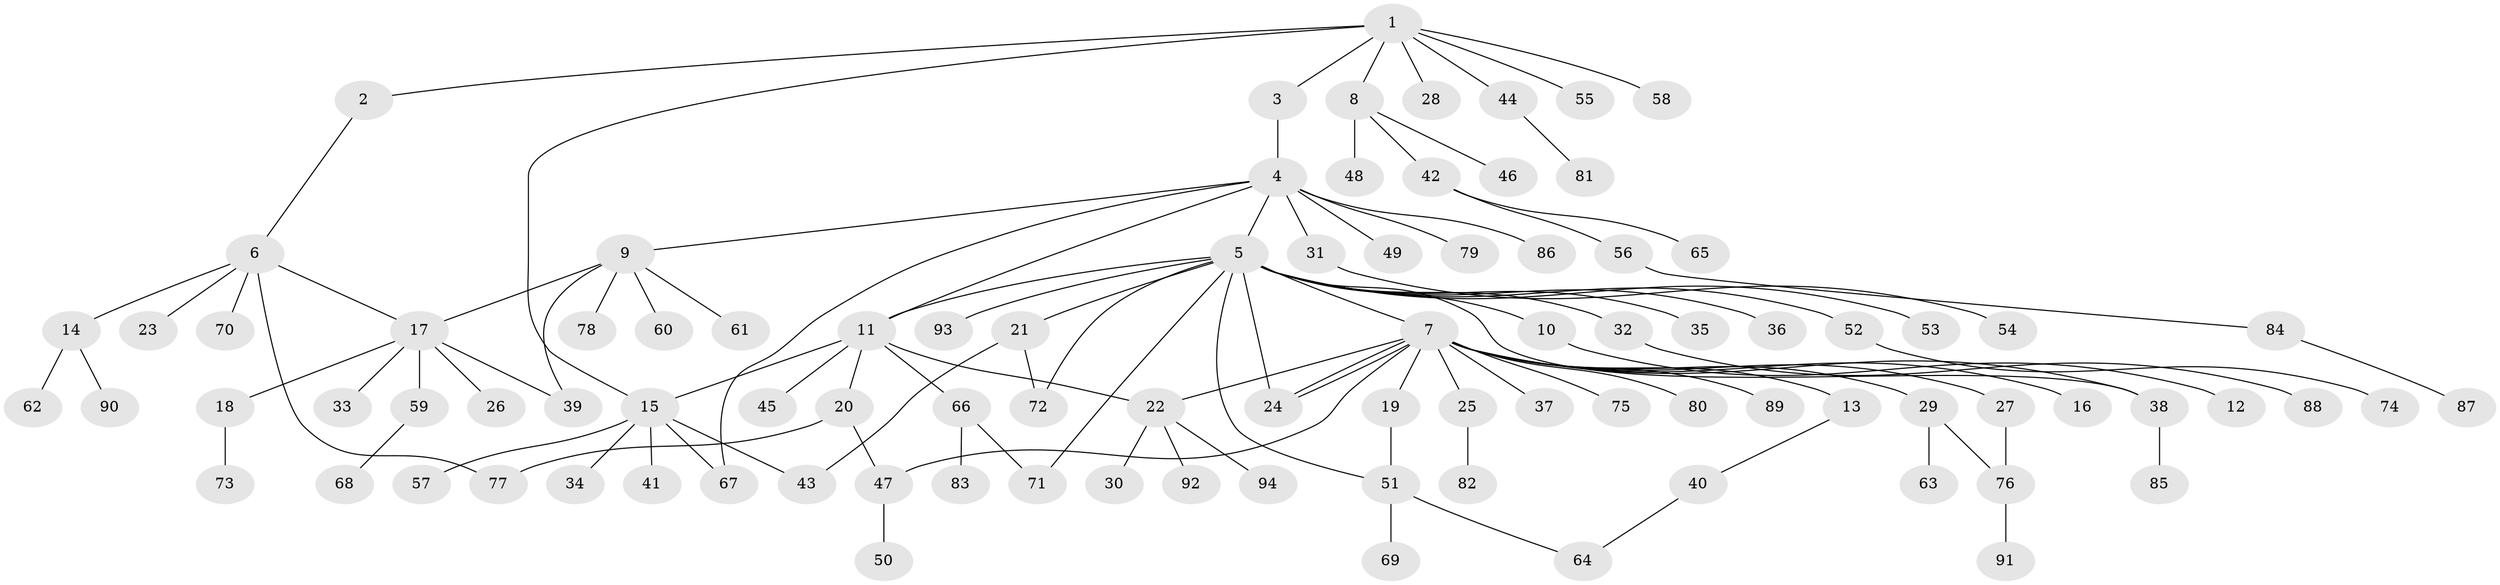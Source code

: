 // Generated by graph-tools (version 1.1) at 2025/49/03/09/25 03:49:59]
// undirected, 94 vertices, 110 edges
graph export_dot {
graph [start="1"]
  node [color=gray90,style=filled];
  1;
  2;
  3;
  4;
  5;
  6;
  7;
  8;
  9;
  10;
  11;
  12;
  13;
  14;
  15;
  16;
  17;
  18;
  19;
  20;
  21;
  22;
  23;
  24;
  25;
  26;
  27;
  28;
  29;
  30;
  31;
  32;
  33;
  34;
  35;
  36;
  37;
  38;
  39;
  40;
  41;
  42;
  43;
  44;
  45;
  46;
  47;
  48;
  49;
  50;
  51;
  52;
  53;
  54;
  55;
  56;
  57;
  58;
  59;
  60;
  61;
  62;
  63;
  64;
  65;
  66;
  67;
  68;
  69;
  70;
  71;
  72;
  73;
  74;
  75;
  76;
  77;
  78;
  79;
  80;
  81;
  82;
  83;
  84;
  85;
  86;
  87;
  88;
  89;
  90;
  91;
  92;
  93;
  94;
  1 -- 2;
  1 -- 3;
  1 -- 8;
  1 -- 15;
  1 -- 28;
  1 -- 44;
  1 -- 55;
  1 -- 58;
  2 -- 6;
  3 -- 4;
  4 -- 5;
  4 -- 9;
  4 -- 11;
  4 -- 31;
  4 -- 49;
  4 -- 67;
  4 -- 79;
  4 -- 86;
  5 -- 7;
  5 -- 10;
  5 -- 11;
  5 -- 21;
  5 -- 24;
  5 -- 32;
  5 -- 35;
  5 -- 36;
  5 -- 38;
  5 -- 51;
  5 -- 52;
  5 -- 53;
  5 -- 71;
  5 -- 72;
  5 -- 93;
  6 -- 14;
  6 -- 17;
  6 -- 23;
  6 -- 70;
  6 -- 77;
  7 -- 13;
  7 -- 16;
  7 -- 19;
  7 -- 22;
  7 -- 24;
  7 -- 24;
  7 -- 25;
  7 -- 27;
  7 -- 29;
  7 -- 37;
  7 -- 38;
  7 -- 47;
  7 -- 75;
  7 -- 80;
  7 -- 89;
  8 -- 42;
  8 -- 46;
  8 -- 48;
  9 -- 17;
  9 -- 39;
  9 -- 60;
  9 -- 61;
  9 -- 78;
  10 -- 12;
  11 -- 15;
  11 -- 20;
  11 -- 22;
  11 -- 45;
  11 -- 66;
  13 -- 40;
  14 -- 62;
  14 -- 90;
  15 -- 34;
  15 -- 41;
  15 -- 43;
  15 -- 57;
  15 -- 67;
  17 -- 18;
  17 -- 26;
  17 -- 33;
  17 -- 39;
  17 -- 59;
  18 -- 73;
  19 -- 51;
  20 -- 47;
  20 -- 77;
  21 -- 43;
  21 -- 72;
  22 -- 30;
  22 -- 92;
  22 -- 94;
  25 -- 82;
  27 -- 76;
  29 -- 63;
  29 -- 76;
  31 -- 54;
  32 -- 88;
  38 -- 85;
  40 -- 64;
  42 -- 56;
  42 -- 65;
  44 -- 81;
  47 -- 50;
  51 -- 64;
  51 -- 69;
  52 -- 74;
  56 -- 84;
  59 -- 68;
  66 -- 71;
  66 -- 83;
  76 -- 91;
  84 -- 87;
}
